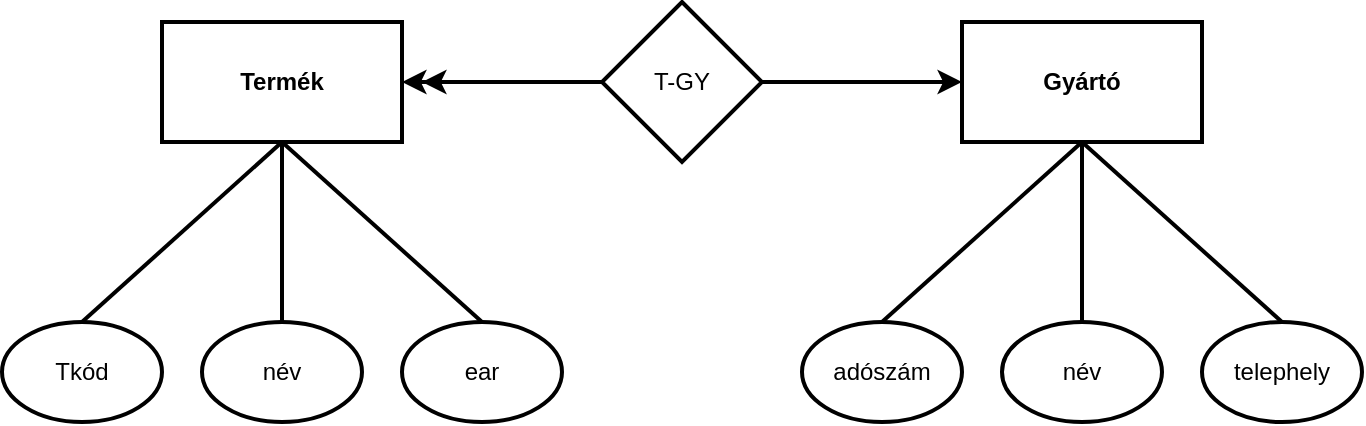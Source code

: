 <mxfile version="26.0.16">
  <diagram name="1 oldal" id="pmFwLKqt7-6VzBFXsTF3">
    <mxGraphModel dx="780" dy="550" grid="1" gridSize="10" guides="1" tooltips="1" connect="1" arrows="1" fold="1" page="1" pageScale="1" pageWidth="827" pageHeight="1169" math="0" shadow="0">
      <root>
        <mxCell id="0" />
        <mxCell id="1" parent="0" />
        <mxCell id="p32mZgeGMVEFdkPh0mpe-2" value="&lt;b&gt;Termék&lt;/b&gt;" style="rounded=0;whiteSpace=wrap;html=1;strokeWidth=2;" parent="1" vertex="1">
          <mxGeometry x="120" y="180" width="120" height="60" as="geometry" />
        </mxCell>
        <mxCell id="p32mZgeGMVEFdkPh0mpe-3" value="&lt;b&gt;Gyártó&lt;/b&gt;" style="rounded=0;whiteSpace=wrap;html=1;strokeWidth=2;" parent="1" vertex="1">
          <mxGeometry x="520" y="180" width="120" height="60" as="geometry" />
        </mxCell>
        <mxCell id="p32mZgeGMVEFdkPh0mpe-8" value="adószám" style="ellipse;whiteSpace=wrap;html=1;strokeWidth=2;" parent="1" vertex="1">
          <mxGeometry x="440" y="330" width="80" height="50" as="geometry" />
        </mxCell>
        <mxCell id="p32mZgeGMVEFdkPh0mpe-9" value="név" style="ellipse;whiteSpace=wrap;html=1;strokeWidth=2;" parent="1" vertex="1">
          <mxGeometry x="540" y="330" width="80" height="50" as="geometry" />
        </mxCell>
        <mxCell id="p32mZgeGMVEFdkPh0mpe-10" value="telephely" style="ellipse;whiteSpace=wrap;html=1;strokeWidth=2;" parent="1" vertex="1">
          <mxGeometry x="640" y="330" width="80" height="50" as="geometry" />
        </mxCell>
        <mxCell id="p32mZgeGMVEFdkPh0mpe-11" value="Tkód" style="ellipse;whiteSpace=wrap;html=1;strokeWidth=2;" parent="1" vertex="1">
          <mxGeometry x="40" y="330" width="80" height="50" as="geometry" />
        </mxCell>
        <mxCell id="p32mZgeGMVEFdkPh0mpe-12" value="ear" style="ellipse;whiteSpace=wrap;html=1;strokeWidth=2;" parent="1" vertex="1">
          <mxGeometry x="240" y="330" width="80" height="50" as="geometry" />
        </mxCell>
        <mxCell id="p32mZgeGMVEFdkPh0mpe-13" value="név" style="ellipse;whiteSpace=wrap;html=1;strokeWidth=2;" parent="1" vertex="1">
          <mxGeometry x="140" y="330" width="80" height="50" as="geometry" />
        </mxCell>
        <mxCell id="p32mZgeGMVEFdkPh0mpe-14" value="" style="endArrow=none;html=1;rounded=0;exitX=0.5;exitY=0;exitDx=0;exitDy=0;entryX=0.5;entryY=1;entryDx=0;entryDy=0;strokeWidth=2;" parent="1" source="p32mZgeGMVEFdkPh0mpe-11" target="p32mZgeGMVEFdkPh0mpe-2" edge="1">
          <mxGeometry width="50" height="50" relative="1" as="geometry">
            <mxPoint x="380" y="270" as="sourcePoint" />
            <mxPoint x="430" y="220" as="targetPoint" />
          </mxGeometry>
        </mxCell>
        <mxCell id="p32mZgeGMVEFdkPh0mpe-15" value="" style="endArrow=none;html=1;rounded=0;exitX=0.5;exitY=0;exitDx=0;exitDy=0;entryX=0.5;entryY=1;entryDx=0;entryDy=0;strokeWidth=2;" parent="1" source="p32mZgeGMVEFdkPh0mpe-13" target="p32mZgeGMVEFdkPh0mpe-2" edge="1">
          <mxGeometry width="50" height="50" relative="1" as="geometry">
            <mxPoint x="380" y="270" as="sourcePoint" />
            <mxPoint x="430" y="220" as="targetPoint" />
          </mxGeometry>
        </mxCell>
        <mxCell id="p32mZgeGMVEFdkPh0mpe-16" value="" style="endArrow=none;html=1;rounded=0;exitX=0.5;exitY=0;exitDx=0;exitDy=0;entryX=0.5;entryY=1;entryDx=0;entryDy=0;strokeWidth=2;" parent="1" source="p32mZgeGMVEFdkPh0mpe-12" target="p32mZgeGMVEFdkPh0mpe-2" edge="1">
          <mxGeometry width="50" height="50" relative="1" as="geometry">
            <mxPoint x="380" y="270" as="sourcePoint" />
            <mxPoint x="430" y="220" as="targetPoint" />
          </mxGeometry>
        </mxCell>
        <mxCell id="p32mZgeGMVEFdkPh0mpe-17" value="" style="endArrow=none;html=1;rounded=0;exitX=0.5;exitY=0;exitDx=0;exitDy=0;entryX=0.5;entryY=1;entryDx=0;entryDy=0;strokeWidth=2;" parent="1" source="p32mZgeGMVEFdkPh0mpe-8" target="p32mZgeGMVEFdkPh0mpe-3" edge="1">
          <mxGeometry width="50" height="50" relative="1" as="geometry">
            <mxPoint x="380" y="270" as="sourcePoint" />
            <mxPoint x="430" y="220" as="targetPoint" />
          </mxGeometry>
        </mxCell>
        <mxCell id="p32mZgeGMVEFdkPh0mpe-18" value="" style="endArrow=none;html=1;rounded=0;exitX=0.5;exitY=0;exitDx=0;exitDy=0;entryX=0.5;entryY=1;entryDx=0;entryDy=0;strokeWidth=2;" parent="1" source="p32mZgeGMVEFdkPh0mpe-9" target="p32mZgeGMVEFdkPh0mpe-3" edge="1">
          <mxGeometry width="50" height="50" relative="1" as="geometry">
            <mxPoint x="380" y="270" as="sourcePoint" />
            <mxPoint x="430" y="220" as="targetPoint" />
          </mxGeometry>
        </mxCell>
        <mxCell id="p32mZgeGMVEFdkPh0mpe-19" value="" style="endArrow=none;html=1;rounded=0;exitX=0.5;exitY=0;exitDx=0;exitDy=0;entryX=0.5;entryY=1;entryDx=0;entryDy=0;strokeWidth=2;" parent="1" source="p32mZgeGMVEFdkPh0mpe-10" target="p32mZgeGMVEFdkPh0mpe-3" edge="1">
          <mxGeometry width="50" height="50" relative="1" as="geometry">
            <mxPoint x="380" y="270" as="sourcePoint" />
            <mxPoint x="430" y="220" as="targetPoint" />
          </mxGeometry>
        </mxCell>
        <mxCell id="p32mZgeGMVEFdkPh0mpe-6" value="T-GY" style="rhombus;whiteSpace=wrap;html=1;strokeWidth=2;" parent="1" vertex="1">
          <mxGeometry x="340" y="170" width="80" height="80" as="geometry" />
        </mxCell>
        <mxCell id="p32mZgeGMVEFdkPh0mpe-25" value="" style="endArrow=none;html=1;rounded=0;exitX=0;exitY=0.5;exitDx=0;exitDy=0;entryX=1;entryY=0.5;entryDx=0;entryDy=0;" parent="1" source="p32mZgeGMVEFdkPh0mpe-3" target="p32mZgeGMVEFdkPh0mpe-6" edge="1">
          <mxGeometry width="50" height="50" relative="1" as="geometry">
            <mxPoint x="330" y="300" as="sourcePoint" />
            <mxPoint x="380" y="250" as="targetPoint" />
          </mxGeometry>
        </mxCell>
        <mxCell id="p32mZgeGMVEFdkPh0mpe-26" value="" style="endArrow=classic;html=1;rounded=0;exitX=0;exitY=0.5;exitDx=0;exitDy=0;entryX=1;entryY=0.5;entryDx=0;entryDy=0;strokeWidth=2;" parent="1" source="p32mZgeGMVEFdkPh0mpe-6" target="p32mZgeGMVEFdkPh0mpe-2" edge="1">
          <mxGeometry width="50" height="50" relative="1" as="geometry">
            <mxPoint x="330" y="300" as="sourcePoint" />
            <mxPoint x="380" y="250" as="targetPoint" />
          </mxGeometry>
        </mxCell>
        <mxCell id="p32mZgeGMVEFdkPh0mpe-27" value="" style="endArrow=classic;html=1;rounded=0;exitX=0;exitY=0.5;exitDx=0;exitDy=0;strokeWidth=2;" parent="1" source="p32mZgeGMVEFdkPh0mpe-6" edge="1">
          <mxGeometry width="50" height="50" relative="1" as="geometry">
            <mxPoint x="330" y="300" as="sourcePoint" />
            <mxPoint x="250" y="210" as="targetPoint" />
          </mxGeometry>
        </mxCell>
        <mxCell id="p32mZgeGMVEFdkPh0mpe-28" value="" style="endArrow=classic;html=1;rounded=0;exitX=1;exitY=0.5;exitDx=0;exitDy=0;entryX=0;entryY=0.5;entryDx=0;entryDy=0;strokeWidth=2;" parent="1" source="p32mZgeGMVEFdkPh0mpe-6" target="p32mZgeGMVEFdkPh0mpe-3" edge="1">
          <mxGeometry width="50" height="50" relative="1" as="geometry">
            <mxPoint x="330" y="300" as="sourcePoint" />
            <mxPoint x="380" y="250" as="targetPoint" />
          </mxGeometry>
        </mxCell>
      </root>
    </mxGraphModel>
  </diagram>
</mxfile>
